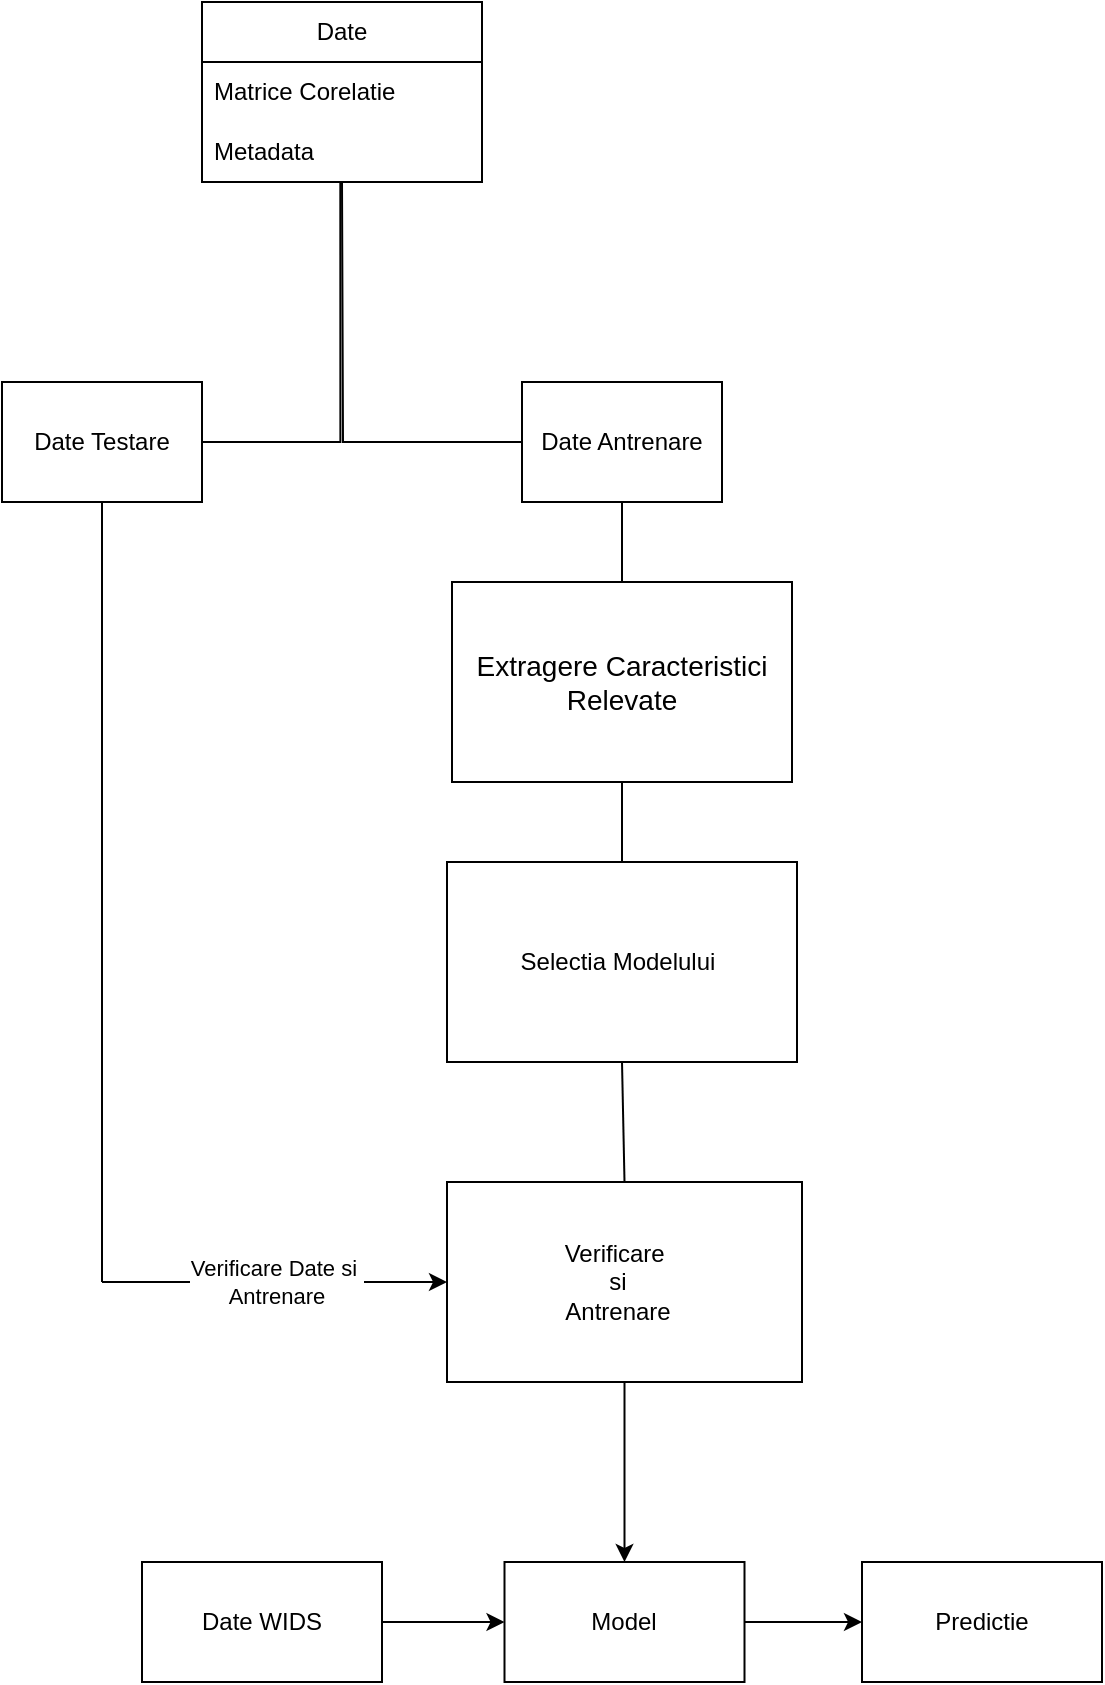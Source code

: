 <mxfile version="21.8.2" type="github">
  <diagram name="Page-1" id="YEkNKsq60nOVMIqb-Fwg">
    <mxGraphModel dx="3123" dy="1348" grid="1" gridSize="10" guides="1" tooltips="1" connect="1" arrows="1" fold="1" page="1" pageScale="1" pageWidth="850" pageHeight="1100" math="0" shadow="0">
      <root>
        <mxCell id="0" />
        <mxCell id="1" parent="0" />
        <mxCell id="h-W_LRNafe9totRQrf_G-1" value="Date" style="swimlane;fontStyle=0;childLayout=stackLayout;horizontal=1;startSize=30;horizontalStack=0;resizeParent=1;resizeParentMax=0;resizeLast=0;collapsible=1;marginBottom=0;whiteSpace=wrap;html=1;" vertex="1" parent="1">
          <mxGeometry x="250" y="130" width="140" height="90" as="geometry" />
        </mxCell>
        <mxCell id="h-W_LRNafe9totRQrf_G-2" value="Matrice Corelatie" style="text;strokeColor=none;fillColor=none;align=left;verticalAlign=middle;spacingLeft=4;spacingRight=4;overflow=hidden;points=[[0,0.5],[1,0.5]];portConstraint=eastwest;rotatable=0;whiteSpace=wrap;html=1;" vertex="1" parent="h-W_LRNafe9totRQrf_G-1">
          <mxGeometry y="30" width="140" height="30" as="geometry" />
        </mxCell>
        <mxCell id="h-W_LRNafe9totRQrf_G-3" value="Metadata" style="text;strokeColor=none;fillColor=none;align=left;verticalAlign=middle;spacingLeft=4;spacingRight=4;overflow=hidden;points=[[0,0.5],[1,0.5]];portConstraint=eastwest;rotatable=0;whiteSpace=wrap;html=1;" vertex="1" parent="h-W_LRNafe9totRQrf_G-1">
          <mxGeometry y="60" width="140" height="30" as="geometry" />
        </mxCell>
        <mxCell id="h-W_LRNafe9totRQrf_G-5" value="" style="rounded=0;whiteSpace=wrap;html=1;" vertex="1" parent="1">
          <mxGeometry x="375" y="420" width="170" height="100" as="geometry" />
        </mxCell>
        <mxCell id="h-W_LRNafe9totRQrf_G-6" value="&lt;span style=&quot;font-size: 14px;&quot;&gt;Extragere Caracteristici Relevate&lt;/span&gt;" style="text;html=1;strokeColor=none;fillColor=none;align=center;verticalAlign=middle;whiteSpace=wrap;rounded=0;" vertex="1" parent="1">
          <mxGeometry x="385" y="430" width="150" height="80" as="geometry" />
        </mxCell>
        <mxCell id="h-W_LRNafe9totRQrf_G-15" value="" style="edgeStyle=orthogonalEdgeStyle;sourcePerimeterSpacing=0;targetPerimeterSpacing=0;startArrow=none;endArrow=none;rounded=0;targetPortConstraint=eastwest;sourcePortConstraint=northsouth;curved=0;rounded=0;exitX=0.494;exitY=1.006;exitDx=0;exitDy=0;exitPerimeter=0;" edge="1" target="h-W_LRNafe9totRQrf_G-17" parent="1" source="h-W_LRNafe9totRQrf_G-3">
          <mxGeometry relative="1" as="geometry">
            <mxPoint x="300" y="240" as="sourcePoint" />
          </mxGeometry>
        </mxCell>
        <mxCell id="h-W_LRNafe9totRQrf_G-16" value="" style="edgeStyle=orthogonalEdgeStyle;sourcePerimeterSpacing=0;targetPerimeterSpacing=0;startArrow=none;endArrow=none;rounded=0;targetPortConstraint=eastwest;sourcePortConstraint=northsouth;curved=0;rounded=0;" edge="1" target="h-W_LRNafe9totRQrf_G-18" parent="1">
          <mxGeometry relative="1" as="geometry">
            <mxPoint x="320" y="220" as="sourcePoint" />
          </mxGeometry>
        </mxCell>
        <mxCell id="h-W_LRNafe9totRQrf_G-17" value="Date Testare" style="whiteSpace=wrap;html=1;align=center;verticalAlign=middle;treeFolding=1;treeMoving=1;" vertex="1" parent="1">
          <mxGeometry x="150" y="320" width="100" height="60" as="geometry" />
        </mxCell>
        <mxCell id="h-W_LRNafe9totRQrf_G-18" value="Date Antrenare" style="whiteSpace=wrap;html=1;align=center;verticalAlign=middle;treeFolding=1;treeMoving=1;" vertex="1" parent="1">
          <mxGeometry x="410" y="320" width="100" height="60" as="geometry" />
        </mxCell>
        <mxCell id="h-W_LRNafe9totRQrf_G-19" value="" style="endArrow=none;html=1;rounded=0;exitX=0.5;exitY=1;exitDx=0;exitDy=0;entryX=0.5;entryY=0;entryDx=0;entryDy=0;" edge="1" parent="1" source="h-W_LRNafe9totRQrf_G-18" target="h-W_LRNafe9totRQrf_G-5">
          <mxGeometry width="50" height="50" relative="1" as="geometry">
            <mxPoint x="670" y="375" as="sourcePoint" />
            <mxPoint x="720" y="325" as="targetPoint" />
          </mxGeometry>
        </mxCell>
        <mxCell id="h-W_LRNafe9totRQrf_G-20" value="" style="rounded=0;whiteSpace=wrap;html=1;" vertex="1" parent="1">
          <mxGeometry x="372.5" y="560" width="175" height="100" as="geometry" />
        </mxCell>
        <mxCell id="h-W_LRNafe9totRQrf_G-21" value="Selectia Modelului" style="text;html=1;strokeColor=none;fillColor=none;align=center;verticalAlign=middle;whiteSpace=wrap;rounded=0;" vertex="1" parent="1">
          <mxGeometry x="382.5" y="570" width="150" height="80" as="geometry" />
        </mxCell>
        <mxCell id="h-W_LRNafe9totRQrf_G-22" value="" style="endArrow=none;html=1;rounded=0;entryX=0.5;entryY=1;entryDx=0;entryDy=0;exitX=0.5;exitY=0;exitDx=0;exitDy=0;" edge="1" parent="1" source="h-W_LRNafe9totRQrf_G-20" target="h-W_LRNafe9totRQrf_G-5">
          <mxGeometry width="50" height="50" relative="1" as="geometry">
            <mxPoint x="260" y="570" as="sourcePoint" />
            <mxPoint x="310" y="520" as="targetPoint" />
          </mxGeometry>
        </mxCell>
        <mxCell id="h-W_LRNafe9totRQrf_G-23" value="" style="endArrow=none;html=1;rounded=0;entryX=0.5;entryY=1;entryDx=0;entryDy=0;" edge="1" parent="1" target="h-W_LRNafe9totRQrf_G-17">
          <mxGeometry width="50" height="50" relative="1" as="geometry">
            <mxPoint x="200" y="770" as="sourcePoint" />
            <mxPoint x="310" y="440" as="targetPoint" />
          </mxGeometry>
        </mxCell>
        <mxCell id="h-W_LRNafe9totRQrf_G-24" value="" style="endArrow=classic;html=1;rounded=0;entryX=0;entryY=0.5;entryDx=0;entryDy=0;" edge="1" parent="1" target="h-W_LRNafe9totRQrf_G-26">
          <mxGeometry relative="1" as="geometry">
            <mxPoint x="200" y="770" as="sourcePoint" />
            <mxPoint x="340" y="500" as="targetPoint" />
          </mxGeometry>
        </mxCell>
        <mxCell id="h-W_LRNafe9totRQrf_G-25" value="Verificare Date si&amp;nbsp;&lt;br&gt;Antrenare" style="edgeLabel;resizable=0;html=1;align=center;verticalAlign=middle;" connectable="0" vertex="1" parent="h-W_LRNafe9totRQrf_G-24">
          <mxGeometry relative="1" as="geometry" />
        </mxCell>
        <mxCell id="h-W_LRNafe9totRQrf_G-26" value="" style="rounded=0;whiteSpace=wrap;html=1;" vertex="1" parent="1">
          <mxGeometry x="372.5" y="720" width="177.5" height="100" as="geometry" />
        </mxCell>
        <mxCell id="h-W_LRNafe9totRQrf_G-27" value="Verificare&amp;nbsp;&lt;br&gt;si&lt;br&gt;Antrenare" style="text;html=1;strokeColor=none;fillColor=none;align=center;verticalAlign=middle;whiteSpace=wrap;rounded=0;" vertex="1" parent="1">
          <mxGeometry x="382.5" y="730" width="150" height="80" as="geometry" />
        </mxCell>
        <mxCell id="h-W_LRNafe9totRQrf_G-28" value="" style="endArrow=none;html=1;rounded=0;entryX=0.5;entryY=1;entryDx=0;entryDy=0;exitX=0.5;exitY=0;exitDx=0;exitDy=0;" edge="1" parent="1" source="h-W_LRNafe9totRQrf_G-26" target="h-W_LRNafe9totRQrf_G-20">
          <mxGeometry width="50" height="50" relative="1" as="geometry">
            <mxPoint x="260" y="600" as="sourcePoint" />
            <mxPoint x="310" y="550" as="targetPoint" />
          </mxGeometry>
        </mxCell>
        <mxCell id="h-W_LRNafe9totRQrf_G-29" value="" style="rounded=0;whiteSpace=wrap;html=1;" vertex="1" parent="1">
          <mxGeometry x="401.25" y="910" width="120" height="60" as="geometry" />
        </mxCell>
        <mxCell id="h-W_LRNafe9totRQrf_G-30" value="Model" style="text;html=1;strokeColor=none;fillColor=none;align=center;verticalAlign=middle;whiteSpace=wrap;rounded=0;" vertex="1" parent="1">
          <mxGeometry x="411.25" y="920" width="100" height="40" as="geometry" />
        </mxCell>
        <mxCell id="h-W_LRNafe9totRQrf_G-31" value="" style="endArrow=classic;html=1;rounded=0;exitX=0.5;exitY=1;exitDx=0;exitDy=0;entryX=0.5;entryY=0;entryDx=0;entryDy=0;" edge="1" parent="1" source="h-W_LRNafe9totRQrf_G-26" target="h-W_LRNafe9totRQrf_G-29">
          <mxGeometry width="50" height="50" relative="1" as="geometry">
            <mxPoint x="260" y="890" as="sourcePoint" />
            <mxPoint x="480" y="880" as="targetPoint" />
          </mxGeometry>
        </mxCell>
        <mxCell id="h-W_LRNafe9totRQrf_G-32" value="" style="rounded=0;whiteSpace=wrap;html=1;" vertex="1" parent="1">
          <mxGeometry x="220" y="910" width="120" height="60" as="geometry" />
        </mxCell>
        <mxCell id="h-W_LRNafe9totRQrf_G-33" value="Date WIDS" style="text;html=1;strokeColor=none;fillColor=none;align=center;verticalAlign=middle;whiteSpace=wrap;rounded=0;" vertex="1" parent="1">
          <mxGeometry x="220" y="910" width="120" height="60" as="geometry" />
        </mxCell>
        <mxCell id="h-W_LRNafe9totRQrf_G-34" value="" style="endArrow=classic;html=1;rounded=0;exitX=1;exitY=0.5;exitDx=0;exitDy=0;entryX=0;entryY=0.5;entryDx=0;entryDy=0;" edge="1" parent="1" source="h-W_LRNafe9totRQrf_G-33" target="h-W_LRNafe9totRQrf_G-29">
          <mxGeometry width="50" height="50" relative="1" as="geometry">
            <mxPoint x="410" y="960" as="sourcePoint" />
            <mxPoint x="460" y="910" as="targetPoint" />
          </mxGeometry>
        </mxCell>
        <mxCell id="h-W_LRNafe9totRQrf_G-35" value="" style="rounded=0;whiteSpace=wrap;html=1;" vertex="1" parent="1">
          <mxGeometry x="580" y="910" width="120" height="60" as="geometry" />
        </mxCell>
        <mxCell id="h-W_LRNafe9totRQrf_G-36" value="" style="endArrow=classic;html=1;rounded=0;exitX=1;exitY=0.5;exitDx=0;exitDy=0;entryX=0;entryY=0.5;entryDx=0;entryDy=0;" edge="1" parent="1" source="h-W_LRNafe9totRQrf_G-29" target="h-W_LRNafe9totRQrf_G-35">
          <mxGeometry width="50" height="50" relative="1" as="geometry">
            <mxPoint x="410" y="960" as="sourcePoint" />
            <mxPoint x="460" y="910" as="targetPoint" />
          </mxGeometry>
        </mxCell>
        <mxCell id="h-W_LRNafe9totRQrf_G-37" value="Predictie" style="text;html=1;strokeColor=none;fillColor=none;align=center;verticalAlign=middle;whiteSpace=wrap;rounded=0;" vertex="1" parent="1">
          <mxGeometry x="580" y="910" width="120" height="60" as="geometry" />
        </mxCell>
      </root>
    </mxGraphModel>
  </diagram>
</mxfile>
